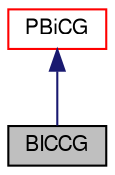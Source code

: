 digraph "BICCG"
{
  bgcolor="transparent";
  edge [fontname="FreeSans",fontsize="10",labelfontname="FreeSans",labelfontsize="10"];
  node [fontname="FreeSans",fontsize="10",shape=record];
  Node3 [label="BICCG",height=0.2,width=0.4,color="black", fillcolor="grey75", style="filled", fontcolor="black"];
  Node4 -> Node3 [dir="back",color="midnightblue",fontsize="10",style="solid",fontname="FreeSans"];
  Node4 [label="PBiCG",height=0.2,width=0.4,color="red",URL="$a27042.html",tooltip="Preconditioned bi-conjugate gradient solver for asymmetric lduMatrices using a run-time selectable pr..."];
}

